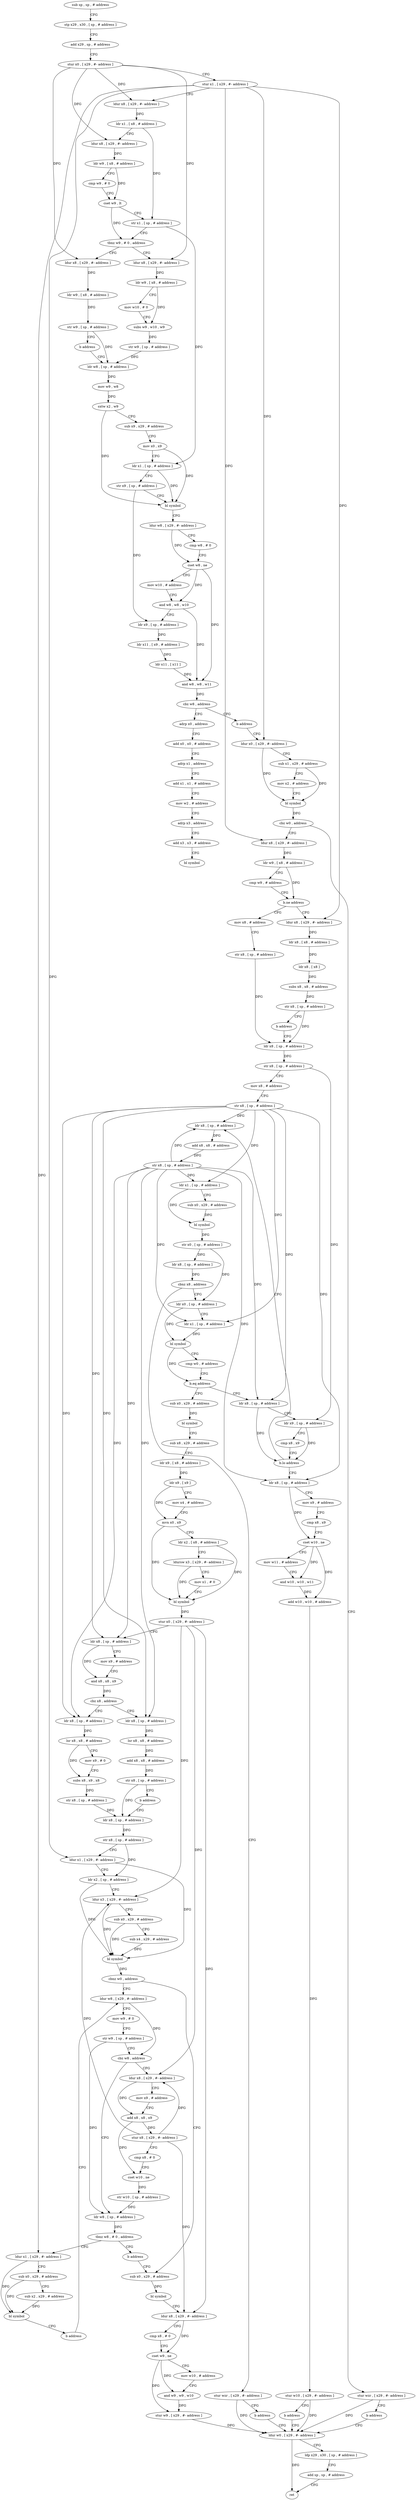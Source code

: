 digraph "func" {
"4268516" [label = "sub sp , sp , # address" ]
"4268520" [label = "stp x29 , x30 , [ sp , # address ]" ]
"4268524" [label = "add x29 , sp , # address" ]
"4268528" [label = "stur x0 , [ x29 , #- address ]" ]
"4268532" [label = "stur x1 , [ x29 , #- address ]" ]
"4268536" [label = "ldur x8 , [ x29 , #- address ]" ]
"4268540" [label = "ldr x1 , [ x8 , # address ]" ]
"4268544" [label = "ldur x8 , [ x29 , #- address ]" ]
"4268548" [label = "ldr w9 , [ x8 , # address ]" ]
"4268552" [label = "cmp w9 , # 0" ]
"4268556" [label = "cset w9 , lt" ]
"4268560" [label = "str x1 , [ sp , # address ]" ]
"4268564" [label = "tbnz w9 , # 0 , address" ]
"4268584" [label = "ldur x8 , [ x29 , #- address ]" ]
"4268568" [label = "ldur x8 , [ x29 , #- address ]" ]
"4268588" [label = "ldr w9 , [ x8 , # address ]" ]
"4268592" [label = "mov w10 , # 0" ]
"4268596" [label = "subs w9 , w10 , w9" ]
"4268600" [label = "str w9 , [ sp , # address ]" ]
"4268604" [label = "ldr w8 , [ sp , # address ]" ]
"4268572" [label = "ldr w9 , [ x8 , # address ]" ]
"4268576" [label = "str w9 , [ sp , # address ]" ]
"4268580" [label = "b address" ]
"4268680" [label = "adrp x0 , address" ]
"4268684" [label = "add x0 , x0 , # address" ]
"4268688" [label = "adrp x1 , address" ]
"4268692" [label = "add x1 , x1 , # address" ]
"4268696" [label = "mov w2 , # address" ]
"4268700" [label = "adrp x3 , address" ]
"4268704" [label = "add x3 , x3 , # address" ]
"4268708" [label = "bl symbol" ]
"4268676" [label = "b address" ]
"4268712" [label = "ldur x0 , [ x29 , #- address ]" ]
"4268608" [label = "mov w9 , w8" ]
"4268612" [label = "sxtw x2 , w9" ]
"4268616" [label = "sub x9 , x29 , # address" ]
"4268620" [label = "mov x0 , x9" ]
"4268624" [label = "ldr x1 , [ sp , # address ]" ]
"4268628" [label = "str x9 , [ sp , # address ]" ]
"4268632" [label = "bl symbol" ]
"4268636" [label = "ldur w8 , [ x29 , #- address ]" ]
"4268640" [label = "cmp w8 , # 0" ]
"4268644" [label = "cset w8 , ne" ]
"4268648" [label = "mov w10 , # address" ]
"4268652" [label = "and w8 , w8 , w10" ]
"4268656" [label = "ldr x9 , [ sp , # address ]" ]
"4268660" [label = "ldr x11 , [ x9 , # address ]" ]
"4268664" [label = "ldr x11 , [ x11 ]" ]
"4268668" [label = "and w8 , w8 , w11" ]
"4268672" [label = "cbz w8 , address" ]
"4268716" [label = "sub x1 , x29 , # address" ]
"4268720" [label = "mov x2 , # address" ]
"4268724" [label = "bl symbol" ]
"4268728" [label = "cbz w0 , address" ]
"4268740" [label = "ldur x8 , [ x29 , #- address ]" ]
"4268732" [label = "stur wzr , [ x29 , #- address ]" ]
"4268744" [label = "ldr w9 , [ x8 , # address ]" ]
"4268748" [label = "cmp w9 , # address" ]
"4268752" [label = "b.ne address" ]
"4268780" [label = "mov x8 , # address" ]
"4268756" [label = "ldur x8 , [ x29 , #- address ]" ]
"4268736" [label = "b address" ]
"4269168" [label = "ldur w0 , [ x29 , #- address ]" ]
"4268784" [label = "str x8 , [ sp , # address ]" ]
"4268788" [label = "ldr x8 , [ sp , # address ]" ]
"4268760" [label = "ldr x8 , [ x8 , # address ]" ]
"4268764" [label = "ldr x8 , [ x8 ]" ]
"4268768" [label = "subs x8 , x8 , # address" ]
"4268772" [label = "str x8 , [ sp , # address ]" ]
"4268776" [label = "b address" ]
"4269172" [label = "ldp x29 , x30 , [ sp , # address ]" ]
"4269176" [label = "add sp , sp , # address" ]
"4269180" [label = "ret" ]
"4268856" [label = "ldr x8 , [ sp , # address ]" ]
"4268860" [label = "add x8 , x8 , # address" ]
"4268864" [label = "str x8 , [ sp , # address ]" ]
"4268868" [label = "ldr x1 , [ sp , # address ]" ]
"4268872" [label = "sub x0 , x29 , # address" ]
"4268876" [label = "bl symbol" ]
"4268880" [label = "str x0 , [ sp , # address ]" ]
"4268884" [label = "ldr x8 , [ sp , # address ]" ]
"4268888" [label = "cbnz x8 , address" ]
"4268900" [label = "ldr x0 , [ sp , # address ]" ]
"4268892" [label = "stur wzr , [ x29 , #- address ]" ]
"4268820" [label = "ldr x8 , [ sp , # address ]" ]
"4268824" [label = "mov x9 , # address" ]
"4268828" [label = "cmp x8 , x9" ]
"4268832" [label = "cset w10 , ne" ]
"4268836" [label = "mov w11 , # address" ]
"4268840" [label = "and w10 , w10 , w11" ]
"4268844" [label = "add w10 , w10 , # address" ]
"4268848" [label = "stur w10 , [ x29 , #- address ]" ]
"4268852" [label = "b address" ]
"4268792" [label = "str x8 , [ sp , # address ]" ]
"4268796" [label = "mov x8 , # address" ]
"4268800" [label = "str x8 , [ sp , # address ]" ]
"4268804" [label = "ldr x8 , [ sp , # address ]" ]
"4268904" [label = "ldr x1 , [ sp , # address ]" ]
"4268908" [label = "bl symbol" ]
"4268912" [label = "cmp w0 , # address" ]
"4268916" [label = "b.eq address" ]
"4268920" [label = "sub x0 , x29 , # address" ]
"4268896" [label = "b address" ]
"4268808" [label = "ldr x9 , [ sp , # address ]" ]
"4268812" [label = "cmp x8 , x9" ]
"4268816" [label = "b.lo address" ]
"4268924" [label = "bl symbol" ]
"4268928" [label = "sub x8 , x29 , # address" ]
"4268932" [label = "ldr x9 , [ x8 , # address ]" ]
"4268936" [label = "ldr x9 , [ x9 ]" ]
"4268940" [label = "mov x4 , # address" ]
"4268944" [label = "mvn x0 , x9" ]
"4268948" [label = "ldr x2 , [ x8 , # address ]" ]
"4268952" [label = "ldursw x3 , [ x29 , #- address ]" ]
"4268956" [label = "mov x1 , # 0" ]
"4268960" [label = "bl symbol" ]
"4268964" [label = "stur x0 , [ x29 , #- address ]" ]
"4268968" [label = "ldr x8 , [ sp , # address ]" ]
"4268972" [label = "mov x9 , # address" ]
"4268976" [label = "and x8 , x8 , x9" ]
"4268980" [label = "cbz x8 , address" ]
"4269004" [label = "ldr x8 , [ sp , # address ]" ]
"4268984" [label = "ldr x8 , [ sp , # address ]" ]
"4269008" [label = "lsr x8 , x8 , # address" ]
"4269012" [label = "mov x9 , # 0" ]
"4269016" [label = "subs x8 , x9 , x8" ]
"4269020" [label = "str x8 , [ sp , # address ]" ]
"4269024" [label = "ldr x8 , [ sp , # address ]" ]
"4268988" [label = "lsr x8 , x8 , # address" ]
"4268992" [label = "add x8 , x8 , # address" ]
"4268996" [label = "str x8 , [ sp , # address ]" ]
"4269000" [label = "b address" ]
"4269136" [label = "sub x0 , x29 , # address" ]
"4269140" [label = "bl symbol" ]
"4269144" [label = "ldur x8 , [ x29 , #- address ]" ]
"4269148" [label = "cmp x8 , # 0" ]
"4269152" [label = "cset w9 , ne" ]
"4269156" [label = "mov w10 , # address" ]
"4269160" [label = "and w9 , w9 , w10" ]
"4269164" [label = "stur w9 , [ x29 , #- address ]" ]
"4269060" [label = "ldur w8 , [ x29 , #- address ]" ]
"4269064" [label = "mov w9 , # 0" ]
"4269068" [label = "str w9 , [ sp , # address ]" ]
"4269072" [label = "cbz w8 , address" ]
"4269104" [label = "ldr w8 , [ sp , # address ]" ]
"4269076" [label = "ldur x8 , [ x29 , #- address ]" ]
"4269028" [label = "str x8 , [ sp , # address ]" ]
"4269032" [label = "ldur x1 , [ x29 , #- address ]" ]
"4269036" [label = "ldr x2 , [ sp , # address ]" ]
"4269040" [label = "ldur x3 , [ x29 , #- address ]" ]
"4269044" [label = "sub x0 , x29 , # address" ]
"4269048" [label = "sub x4 , x29 , # address" ]
"4269052" [label = "bl symbol" ]
"4269056" [label = "cbnz w0 , address" ]
"4269108" [label = "tbnz w8 , # 0 , address" ]
"4269116" [label = "ldur x1 , [ x29 , #- address ]" ]
"4269112" [label = "b address" ]
"4269080" [label = "mov x9 , # address" ]
"4269084" [label = "add x8 , x8 , x9" ]
"4269088" [label = "stur x8 , [ x29 , #- address ]" ]
"4269092" [label = "cmp x8 , # 0" ]
"4269096" [label = "cset w10 , ne" ]
"4269100" [label = "str w10 , [ sp , # address ]" ]
"4269120" [label = "sub x0 , x29 , # address" ]
"4269124" [label = "sub x2 , x29 , # address" ]
"4269128" [label = "bl symbol" ]
"4269132" [label = "b address" ]
"4268516" -> "4268520" [ label = "CFG" ]
"4268520" -> "4268524" [ label = "CFG" ]
"4268524" -> "4268528" [ label = "CFG" ]
"4268528" -> "4268532" [ label = "CFG" ]
"4268528" -> "4268536" [ label = "DFG" ]
"4268528" -> "4268544" [ label = "DFG" ]
"4268528" -> "4268584" [ label = "DFG" ]
"4268528" -> "4268568" [ label = "DFG" ]
"4268532" -> "4268536" [ label = "CFG" ]
"4268532" -> "4268712" [ label = "DFG" ]
"4268532" -> "4268740" [ label = "DFG" ]
"4268532" -> "4268756" [ label = "DFG" ]
"4268532" -> "4269032" [ label = "DFG" ]
"4268532" -> "4269116" [ label = "DFG" ]
"4268536" -> "4268540" [ label = "DFG" ]
"4268540" -> "4268544" [ label = "CFG" ]
"4268540" -> "4268560" [ label = "DFG" ]
"4268544" -> "4268548" [ label = "DFG" ]
"4268548" -> "4268552" [ label = "CFG" ]
"4268548" -> "4268556" [ label = "DFG" ]
"4268552" -> "4268556" [ label = "CFG" ]
"4268556" -> "4268560" [ label = "CFG" ]
"4268556" -> "4268564" [ label = "DFG" ]
"4268560" -> "4268564" [ label = "CFG" ]
"4268560" -> "4268624" [ label = "DFG" ]
"4268564" -> "4268584" [ label = "CFG" ]
"4268564" -> "4268568" [ label = "CFG" ]
"4268584" -> "4268588" [ label = "DFG" ]
"4268568" -> "4268572" [ label = "DFG" ]
"4268588" -> "4268592" [ label = "CFG" ]
"4268588" -> "4268596" [ label = "DFG" ]
"4268592" -> "4268596" [ label = "CFG" ]
"4268596" -> "4268600" [ label = "DFG" ]
"4268600" -> "4268604" [ label = "DFG" ]
"4268604" -> "4268608" [ label = "DFG" ]
"4268572" -> "4268576" [ label = "DFG" ]
"4268576" -> "4268580" [ label = "CFG" ]
"4268576" -> "4268604" [ label = "DFG" ]
"4268580" -> "4268604" [ label = "CFG" ]
"4268680" -> "4268684" [ label = "CFG" ]
"4268684" -> "4268688" [ label = "CFG" ]
"4268688" -> "4268692" [ label = "CFG" ]
"4268692" -> "4268696" [ label = "CFG" ]
"4268696" -> "4268700" [ label = "CFG" ]
"4268700" -> "4268704" [ label = "CFG" ]
"4268704" -> "4268708" [ label = "CFG" ]
"4268676" -> "4268712" [ label = "CFG" ]
"4268712" -> "4268716" [ label = "CFG" ]
"4268712" -> "4268724" [ label = "DFG" ]
"4268608" -> "4268612" [ label = "DFG" ]
"4268612" -> "4268616" [ label = "CFG" ]
"4268612" -> "4268632" [ label = "DFG" ]
"4268616" -> "4268620" [ label = "CFG" ]
"4268620" -> "4268624" [ label = "CFG" ]
"4268620" -> "4268632" [ label = "DFG" ]
"4268624" -> "4268628" [ label = "CFG" ]
"4268624" -> "4268632" [ label = "DFG" ]
"4268628" -> "4268632" [ label = "CFG" ]
"4268628" -> "4268656" [ label = "DFG" ]
"4268632" -> "4268636" [ label = "CFG" ]
"4268636" -> "4268640" [ label = "CFG" ]
"4268636" -> "4268644" [ label = "DFG" ]
"4268640" -> "4268644" [ label = "CFG" ]
"4268644" -> "4268648" [ label = "CFG" ]
"4268644" -> "4268652" [ label = "DFG" ]
"4268644" -> "4268668" [ label = "DFG" ]
"4268648" -> "4268652" [ label = "CFG" ]
"4268652" -> "4268656" [ label = "CFG" ]
"4268652" -> "4268668" [ label = "DFG" ]
"4268656" -> "4268660" [ label = "DFG" ]
"4268660" -> "4268664" [ label = "DFG" ]
"4268664" -> "4268668" [ label = "DFG" ]
"4268668" -> "4268672" [ label = "DFG" ]
"4268672" -> "4268680" [ label = "CFG" ]
"4268672" -> "4268676" [ label = "CFG" ]
"4268716" -> "4268720" [ label = "CFG" ]
"4268716" -> "4268724" [ label = "DFG" ]
"4268720" -> "4268724" [ label = "CFG" ]
"4268724" -> "4268728" [ label = "DFG" ]
"4268728" -> "4268740" [ label = "CFG" ]
"4268728" -> "4268732" [ label = "CFG" ]
"4268740" -> "4268744" [ label = "DFG" ]
"4268732" -> "4268736" [ label = "CFG" ]
"4268732" -> "4269168" [ label = "DFG" ]
"4268744" -> "4268748" [ label = "CFG" ]
"4268744" -> "4268752" [ label = "DFG" ]
"4268748" -> "4268752" [ label = "CFG" ]
"4268752" -> "4268780" [ label = "CFG" ]
"4268752" -> "4268756" [ label = "CFG" ]
"4268780" -> "4268784" [ label = "CFG" ]
"4268756" -> "4268760" [ label = "DFG" ]
"4268736" -> "4269168" [ label = "CFG" ]
"4269168" -> "4269172" [ label = "CFG" ]
"4269168" -> "4269180" [ label = "DFG" ]
"4268784" -> "4268788" [ label = "DFG" ]
"4268788" -> "4268792" [ label = "DFG" ]
"4268760" -> "4268764" [ label = "DFG" ]
"4268764" -> "4268768" [ label = "DFG" ]
"4268768" -> "4268772" [ label = "DFG" ]
"4268772" -> "4268776" [ label = "CFG" ]
"4268772" -> "4268788" [ label = "DFG" ]
"4268776" -> "4268788" [ label = "CFG" ]
"4269172" -> "4269176" [ label = "CFG" ]
"4269176" -> "4269180" [ label = "CFG" ]
"4268856" -> "4268860" [ label = "DFG" ]
"4268860" -> "4268864" [ label = "DFG" ]
"4268864" -> "4268868" [ label = "DFG" ]
"4268864" -> "4268804" [ label = "DFG" ]
"4268864" -> "4268856" [ label = "DFG" ]
"4268864" -> "4268820" [ label = "DFG" ]
"4268864" -> "4268904" [ label = "DFG" ]
"4268864" -> "4268968" [ label = "DFG" ]
"4268864" -> "4269004" [ label = "DFG" ]
"4268864" -> "4268984" [ label = "DFG" ]
"4268868" -> "4268872" [ label = "CFG" ]
"4268868" -> "4268876" [ label = "DFG" ]
"4268872" -> "4268876" [ label = "DFG" ]
"4268876" -> "4268880" [ label = "DFG" ]
"4268880" -> "4268884" [ label = "DFG" ]
"4268880" -> "4268900" [ label = "DFG" ]
"4268884" -> "4268888" [ label = "DFG" ]
"4268888" -> "4268900" [ label = "CFG" ]
"4268888" -> "4268892" [ label = "CFG" ]
"4268900" -> "4268904" [ label = "CFG" ]
"4268900" -> "4268908" [ label = "DFG" ]
"4268892" -> "4268896" [ label = "CFG" ]
"4268892" -> "4269168" [ label = "DFG" ]
"4268820" -> "4268824" [ label = "CFG" ]
"4268820" -> "4268832" [ label = "DFG" ]
"4268824" -> "4268828" [ label = "CFG" ]
"4268828" -> "4268832" [ label = "CFG" ]
"4268832" -> "4268836" [ label = "CFG" ]
"4268832" -> "4268840" [ label = "DFG" ]
"4268832" -> "4268844" [ label = "DFG" ]
"4268836" -> "4268840" [ label = "CFG" ]
"4268840" -> "4268844" [ label = "DFG" ]
"4268844" -> "4268848" [ label = "DFG" ]
"4268848" -> "4268852" [ label = "CFG" ]
"4268848" -> "4269168" [ label = "DFG" ]
"4268852" -> "4269168" [ label = "CFG" ]
"4268792" -> "4268796" [ label = "CFG" ]
"4268792" -> "4268808" [ label = "DFG" ]
"4268796" -> "4268800" [ label = "CFG" ]
"4268800" -> "4268804" [ label = "DFG" ]
"4268800" -> "4268856" [ label = "DFG" ]
"4268800" -> "4268868" [ label = "DFG" ]
"4268800" -> "4268820" [ label = "DFG" ]
"4268800" -> "4268904" [ label = "DFG" ]
"4268800" -> "4268968" [ label = "DFG" ]
"4268800" -> "4269004" [ label = "DFG" ]
"4268800" -> "4268984" [ label = "DFG" ]
"4268804" -> "4268808" [ label = "CFG" ]
"4268804" -> "4268816" [ label = "DFG" ]
"4268904" -> "4268908" [ label = "DFG" ]
"4268908" -> "4268912" [ label = "CFG" ]
"4268908" -> "4268916" [ label = "DFG" ]
"4268912" -> "4268916" [ label = "CFG" ]
"4268916" -> "4268804" [ label = "CFG" ]
"4268916" -> "4268920" [ label = "CFG" ]
"4268920" -> "4268924" [ label = "DFG" ]
"4268896" -> "4269168" [ label = "CFG" ]
"4268808" -> "4268812" [ label = "CFG" ]
"4268808" -> "4268816" [ label = "DFG" ]
"4268812" -> "4268816" [ label = "CFG" ]
"4268816" -> "4268856" [ label = "CFG" ]
"4268816" -> "4268820" [ label = "CFG" ]
"4268924" -> "4268928" [ label = "CFG" ]
"4268928" -> "4268932" [ label = "CFG" ]
"4268932" -> "4268936" [ label = "DFG" ]
"4268936" -> "4268940" [ label = "CFG" ]
"4268936" -> "4268944" [ label = "DFG" ]
"4268940" -> "4268944" [ label = "CFG" ]
"4268944" -> "4268948" [ label = "CFG" ]
"4268944" -> "4268960" [ label = "DFG" ]
"4268948" -> "4268952" [ label = "CFG" ]
"4268948" -> "4268960" [ label = "DFG" ]
"4268952" -> "4268956" [ label = "CFG" ]
"4268952" -> "4268960" [ label = "DFG" ]
"4268956" -> "4268960" [ label = "CFG" ]
"4268960" -> "4268964" [ label = "DFG" ]
"4268964" -> "4268968" [ label = "CFG" ]
"4268964" -> "4269040" [ label = "DFG" ]
"4268964" -> "4269144" [ label = "DFG" ]
"4268964" -> "4269076" [ label = "DFG" ]
"4268968" -> "4268972" [ label = "CFG" ]
"4268968" -> "4268976" [ label = "DFG" ]
"4268972" -> "4268976" [ label = "CFG" ]
"4268976" -> "4268980" [ label = "DFG" ]
"4268980" -> "4269004" [ label = "CFG" ]
"4268980" -> "4268984" [ label = "CFG" ]
"4269004" -> "4269008" [ label = "DFG" ]
"4268984" -> "4268988" [ label = "DFG" ]
"4269008" -> "4269012" [ label = "CFG" ]
"4269008" -> "4269016" [ label = "DFG" ]
"4269012" -> "4269016" [ label = "CFG" ]
"4269016" -> "4269020" [ label = "DFG" ]
"4269020" -> "4269024" [ label = "DFG" ]
"4269024" -> "4269028" [ label = "DFG" ]
"4268988" -> "4268992" [ label = "DFG" ]
"4268992" -> "4268996" [ label = "DFG" ]
"4268996" -> "4269000" [ label = "CFG" ]
"4268996" -> "4269024" [ label = "DFG" ]
"4269000" -> "4269024" [ label = "CFG" ]
"4269136" -> "4269140" [ label = "DFG" ]
"4269140" -> "4269144" [ label = "CFG" ]
"4269144" -> "4269148" [ label = "CFG" ]
"4269144" -> "4269152" [ label = "DFG" ]
"4269148" -> "4269152" [ label = "CFG" ]
"4269152" -> "4269156" [ label = "CFG" ]
"4269152" -> "4269160" [ label = "DFG" ]
"4269152" -> "4269164" [ label = "DFG" ]
"4269156" -> "4269160" [ label = "CFG" ]
"4269160" -> "4269164" [ label = "DFG" ]
"4269164" -> "4269168" [ label = "DFG" ]
"4269060" -> "4269064" [ label = "CFG" ]
"4269060" -> "4269072" [ label = "DFG" ]
"4269064" -> "4269068" [ label = "CFG" ]
"4269068" -> "4269072" [ label = "CFG" ]
"4269068" -> "4269104" [ label = "DFG" ]
"4269072" -> "4269104" [ label = "CFG" ]
"4269072" -> "4269076" [ label = "CFG" ]
"4269104" -> "4269108" [ label = "DFG" ]
"4269076" -> "4269080" [ label = "CFG" ]
"4269076" -> "4269084" [ label = "DFG" ]
"4269028" -> "4269032" [ label = "CFG" ]
"4269028" -> "4269036" [ label = "DFG" ]
"4269032" -> "4269036" [ label = "CFG" ]
"4269032" -> "4269052" [ label = "DFG" ]
"4269036" -> "4269040" [ label = "CFG" ]
"4269036" -> "4269052" [ label = "DFG" ]
"4269040" -> "4269044" [ label = "CFG" ]
"4269040" -> "4269052" [ label = "DFG" ]
"4269044" -> "4269048" [ label = "CFG" ]
"4269044" -> "4269052" [ label = "DFG" ]
"4269048" -> "4269052" [ label = "DFG" ]
"4269052" -> "4269056" [ label = "DFG" ]
"4269056" -> "4269136" [ label = "CFG" ]
"4269056" -> "4269060" [ label = "CFG" ]
"4269108" -> "4269116" [ label = "CFG" ]
"4269108" -> "4269112" [ label = "CFG" ]
"4269116" -> "4269120" [ label = "CFG" ]
"4269116" -> "4269128" [ label = "DFG" ]
"4269112" -> "4269136" [ label = "CFG" ]
"4269080" -> "4269084" [ label = "CFG" ]
"4269084" -> "4269088" [ label = "DFG" ]
"4269084" -> "4269096" [ label = "DFG" ]
"4269088" -> "4269092" [ label = "CFG" ]
"4269088" -> "4269040" [ label = "DFG" ]
"4269088" -> "4269144" [ label = "DFG" ]
"4269088" -> "4269076" [ label = "DFG" ]
"4269092" -> "4269096" [ label = "CFG" ]
"4269096" -> "4269100" [ label = "DFG" ]
"4269100" -> "4269104" [ label = "DFG" ]
"4269120" -> "4269124" [ label = "CFG" ]
"4269120" -> "4269128" [ label = "DFG" ]
"4269124" -> "4269128" [ label = "DFG" ]
"4269128" -> "4269132" [ label = "CFG" ]
"4269132" -> "4269060" [ label = "CFG" ]
}
